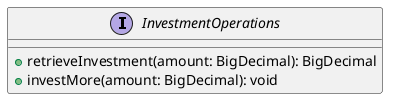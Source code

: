 @startuml InvestmentOperations

interface InvestmentOperations {
    + retrieveInvestment(amount: BigDecimal): BigDecimal
    + investMore(amount: BigDecimal): void
}

@enduml
